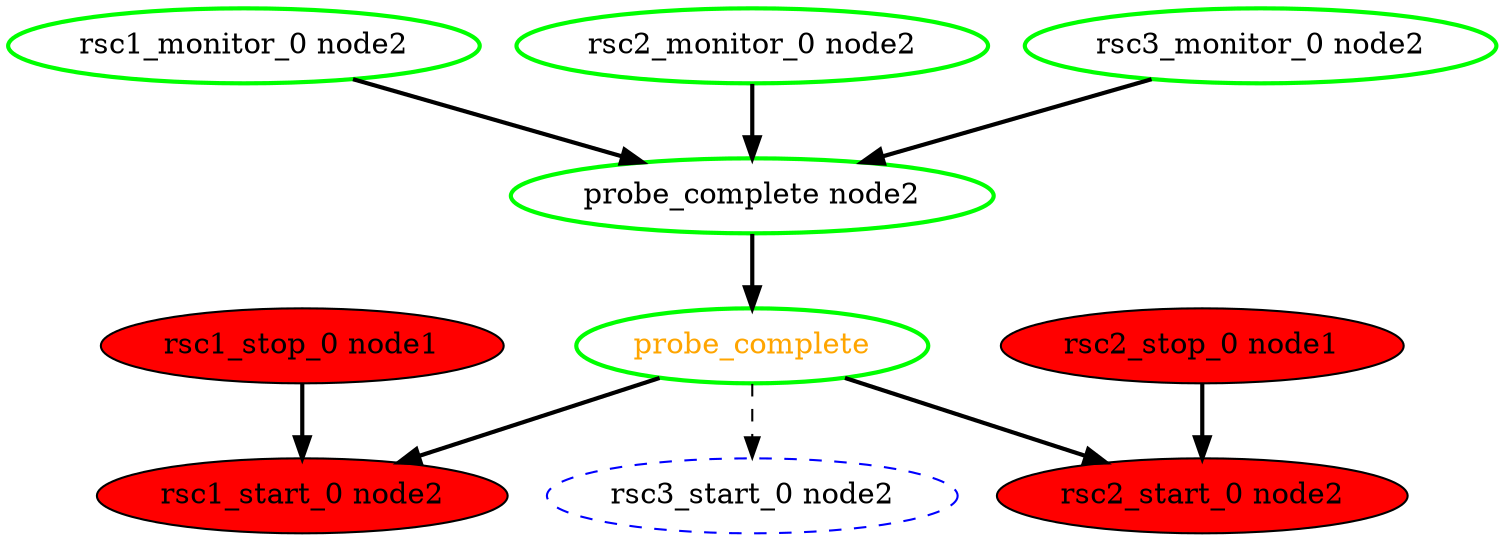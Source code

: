 digraph "g" {
	size = "30,30"
"rsc1_stop_0 node1" [ font_color=purple style=filled fillcolor=red ]
"probe_complete" [ style=bold color="green" fontcolor="orange" ]
"probe_complete node2" [ style=bold color="green" fontcolor="black" ]
"rsc1_monitor_0 node2" [ style=bold color="green" fontcolor="black" ]
"rsc2_monitor_0 node2" [ style=bold color="green" fontcolor="black" ]
"rsc3_monitor_0 node2" [ style=bold color="green" fontcolor="black" ]
"rsc1_start_0 node2" [ font_color=purple style=filled fillcolor=red ]
"rsc2_stop_0 node1" [ font_color=purple style=filled fillcolor=red ]
"rsc2_start_0 node2" [ font_color=purple style=filled fillcolor=red ]
"rsc3_start_0 node2" [ style="dashed" color="blue" fontcolor="black" ]
"probe_complete node2" -> "probe_complete" [ style = bold]
"rsc1_monitor_0 node2" -> "probe_complete node2" [ style = bold]
"rsc2_monitor_0 node2" -> "probe_complete node2" [ style = bold]
"rsc3_monitor_0 node2" -> "probe_complete node2" [ style = bold]
"probe_complete" -> "rsc1_start_0 node2" [ style = bold]
"rsc1_stop_0 node1" -> "rsc1_start_0 node2" [ style = bold]
"probe_complete" -> "rsc2_start_0 node2" [ style = bold]
"rsc2_stop_0 node1" -> "rsc2_start_0 node2" [ style = bold]
"probe_complete" -> "rsc3_start_0 node2" [ style = dashed]
}
